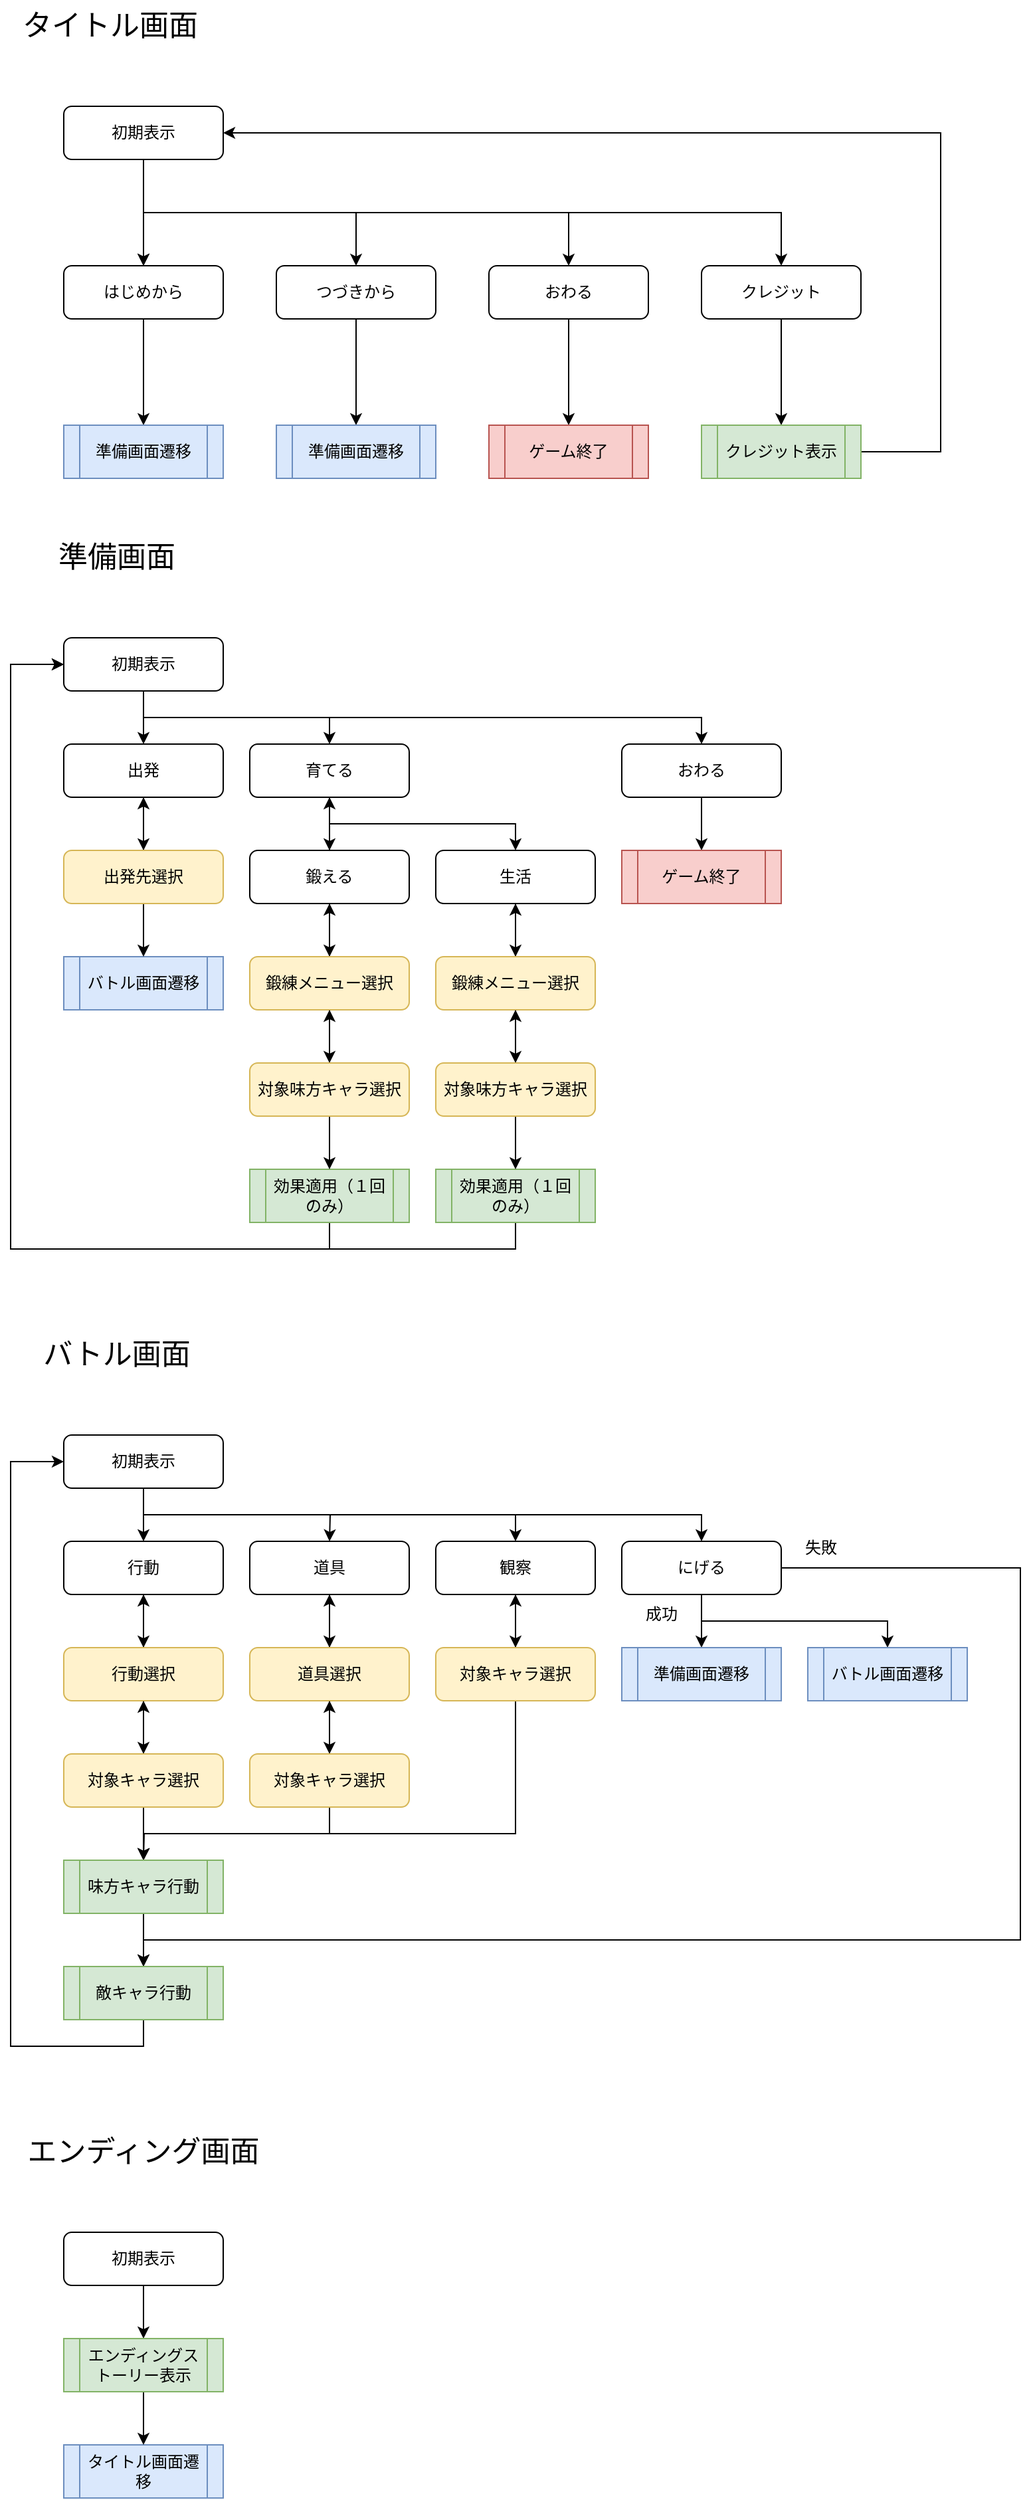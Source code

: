 <mxfile version="24.8.0">
  <diagram id="C5RBs43oDa-KdzZeNtuy" name="Page-1">
    <mxGraphModel dx="1050" dy="522" grid="1" gridSize="10" guides="1" tooltips="1" connect="1" arrows="1" fold="1" page="1" pageScale="1" pageWidth="827" pageHeight="1169" math="0" shadow="0">
      <root>
        <mxCell id="WIyWlLk6GJQsqaUBKTNV-0" />
        <mxCell id="WIyWlLk6GJQsqaUBKTNV-1" parent="WIyWlLk6GJQsqaUBKTNV-0" />
        <mxCell id="ah__51HWeYL9F3NEtW8U-4" value="" style="edgeStyle=orthogonalEdgeStyle;rounded=0;orthogonalLoop=1;jettySize=auto;html=1;" edge="1" parent="WIyWlLk6GJQsqaUBKTNV-1" source="ah__51HWeYL9F3NEtW8U-0" target="ah__51HWeYL9F3NEtW8U-3">
          <mxGeometry relative="1" as="geometry" />
        </mxCell>
        <mxCell id="ah__51HWeYL9F3NEtW8U-7" value="" style="edgeStyle=orthogonalEdgeStyle;rounded=0;orthogonalLoop=1;jettySize=auto;html=1;" edge="1" parent="WIyWlLk6GJQsqaUBKTNV-1" source="ah__51HWeYL9F3NEtW8U-0" target="ah__51HWeYL9F3NEtW8U-3">
          <mxGeometry relative="1" as="geometry" />
        </mxCell>
        <mxCell id="ah__51HWeYL9F3NEtW8U-9" value="" style="edgeStyle=orthogonalEdgeStyle;rounded=0;orthogonalLoop=1;jettySize=auto;html=1;" edge="1" parent="WIyWlLk6GJQsqaUBKTNV-1" source="ah__51HWeYL9F3NEtW8U-0" target="ah__51HWeYL9F3NEtW8U-8">
          <mxGeometry relative="1" as="geometry">
            <Array as="points">
              <mxPoint x="140" y="200" />
              <mxPoint x="300" y="200" />
            </Array>
          </mxGeometry>
        </mxCell>
        <mxCell id="ah__51HWeYL9F3NEtW8U-13" value="" style="edgeStyle=orthogonalEdgeStyle;rounded=0;orthogonalLoop=1;jettySize=auto;html=1;" edge="1" parent="WIyWlLk6GJQsqaUBKTNV-1" source="ah__51HWeYL9F3NEtW8U-0" target="ah__51HWeYL9F3NEtW8U-12">
          <mxGeometry relative="1" as="geometry">
            <Array as="points">
              <mxPoint x="140" y="200" />
              <mxPoint x="460" y="200" />
            </Array>
          </mxGeometry>
        </mxCell>
        <mxCell id="ah__51HWeYL9F3NEtW8U-18" value="" style="edgeStyle=orthogonalEdgeStyle;rounded=0;orthogonalLoop=1;jettySize=auto;html=1;" edge="1" parent="WIyWlLk6GJQsqaUBKTNV-1" source="ah__51HWeYL9F3NEtW8U-0" target="ah__51HWeYL9F3NEtW8U-17">
          <mxGeometry relative="1" as="geometry">
            <Array as="points">
              <mxPoint x="140" y="200" />
              <mxPoint x="620" y="200" />
            </Array>
          </mxGeometry>
        </mxCell>
        <mxCell id="ah__51HWeYL9F3NEtW8U-0" value="初期表示" style="rounded=1;whiteSpace=wrap;html=1;" vertex="1" parent="WIyWlLk6GJQsqaUBKTNV-1">
          <mxGeometry x="80" y="120" width="120" height="40" as="geometry" />
        </mxCell>
        <mxCell id="ah__51HWeYL9F3NEtW8U-2" value="タイトル画面" style="text;html=1;align=center;verticalAlign=middle;whiteSpace=wrap;rounded=0;fontSize=22;" vertex="1" parent="WIyWlLk6GJQsqaUBKTNV-1">
          <mxGeometry x="40" y="40" width="150" height="40" as="geometry" />
        </mxCell>
        <mxCell id="ah__51HWeYL9F3NEtW8U-6" value="" style="edgeStyle=orthogonalEdgeStyle;rounded=0;orthogonalLoop=1;jettySize=auto;html=1;" edge="1" parent="WIyWlLk6GJQsqaUBKTNV-1" source="ah__51HWeYL9F3NEtW8U-3">
          <mxGeometry relative="1" as="geometry">
            <mxPoint x="140" y="360" as="targetPoint" />
          </mxGeometry>
        </mxCell>
        <mxCell id="ah__51HWeYL9F3NEtW8U-3" value="はじめから" style="rounded=1;whiteSpace=wrap;html=1;" vertex="1" parent="WIyWlLk6GJQsqaUBKTNV-1">
          <mxGeometry x="80" y="240" width="120" height="40" as="geometry" />
        </mxCell>
        <mxCell id="ah__51HWeYL9F3NEtW8U-11" value="" style="edgeStyle=orthogonalEdgeStyle;rounded=0;orthogonalLoop=1;jettySize=auto;html=1;" edge="1" parent="WIyWlLk6GJQsqaUBKTNV-1" source="ah__51HWeYL9F3NEtW8U-8">
          <mxGeometry relative="1" as="geometry">
            <mxPoint x="300" y="360" as="targetPoint" />
          </mxGeometry>
        </mxCell>
        <mxCell id="ah__51HWeYL9F3NEtW8U-8" value="つづきから" style="rounded=1;whiteSpace=wrap;html=1;" vertex="1" parent="WIyWlLk6GJQsqaUBKTNV-1">
          <mxGeometry x="240" y="240" width="120" height="40" as="geometry" />
        </mxCell>
        <mxCell id="ah__51HWeYL9F3NEtW8U-15" value="" style="edgeStyle=orthogonalEdgeStyle;rounded=0;orthogonalLoop=1;jettySize=auto;html=1;" edge="1" parent="WIyWlLk6GJQsqaUBKTNV-1" source="ah__51HWeYL9F3NEtW8U-12">
          <mxGeometry relative="1" as="geometry">
            <mxPoint x="460" y="360" as="targetPoint" />
          </mxGeometry>
        </mxCell>
        <mxCell id="ah__51HWeYL9F3NEtW8U-12" value="おわる" style="rounded=1;whiteSpace=wrap;html=1;" vertex="1" parent="WIyWlLk6GJQsqaUBKTNV-1">
          <mxGeometry x="400" y="240" width="120" height="40" as="geometry" />
        </mxCell>
        <mxCell id="ah__51HWeYL9F3NEtW8U-16" value="ゲーム終了" style="shape=process;whiteSpace=wrap;html=1;backgroundOutline=1;fillColor=#f8cecc;strokeColor=#b85450;" vertex="1" parent="WIyWlLk6GJQsqaUBKTNV-1">
          <mxGeometry x="400" y="360" width="120" height="40" as="geometry" />
        </mxCell>
        <mxCell id="ah__51HWeYL9F3NEtW8U-20" value="" style="edgeStyle=orthogonalEdgeStyle;rounded=0;orthogonalLoop=1;jettySize=auto;html=1;" edge="1" parent="WIyWlLk6GJQsqaUBKTNV-1" source="ah__51HWeYL9F3NEtW8U-17">
          <mxGeometry relative="1" as="geometry">
            <mxPoint x="620" y="360" as="targetPoint" />
          </mxGeometry>
        </mxCell>
        <mxCell id="ah__51HWeYL9F3NEtW8U-17" value="クレジット" style="rounded=1;whiteSpace=wrap;html=1;" vertex="1" parent="WIyWlLk6GJQsqaUBKTNV-1">
          <mxGeometry x="560" y="240" width="120" height="40" as="geometry" />
        </mxCell>
        <mxCell id="ah__51HWeYL9F3NEtW8U-22" value="" style="edgeStyle=orthogonalEdgeStyle;rounded=0;orthogonalLoop=1;jettySize=auto;html=1;entryX=1;entryY=0.5;entryDx=0;entryDy=0;" edge="1" parent="WIyWlLk6GJQsqaUBKTNV-1" target="ah__51HWeYL9F3NEtW8U-0">
          <mxGeometry relative="1" as="geometry">
            <mxPoint x="680" y="380" as="sourcePoint" />
            <mxPoint x="760" y="140" as="targetPoint" />
            <Array as="points">
              <mxPoint x="740" y="380" />
              <mxPoint x="740" y="140" />
            </Array>
          </mxGeometry>
        </mxCell>
        <mxCell id="ah__51HWeYL9F3NEtW8U-23" value="準備画面遷移" style="shape=process;whiteSpace=wrap;html=1;backgroundOutline=1;fillColor=#dae8fc;strokeColor=#6c8ebf;" vertex="1" parent="WIyWlLk6GJQsqaUBKTNV-1">
          <mxGeometry x="240" y="360" width="120" height="40" as="geometry" />
        </mxCell>
        <mxCell id="ah__51HWeYL9F3NEtW8U-24" value="準備画面遷移" style="shape=process;whiteSpace=wrap;html=1;backgroundOutline=1;fillColor=#dae8fc;strokeColor=#6c8ebf;" vertex="1" parent="WIyWlLk6GJQsqaUBKTNV-1">
          <mxGeometry x="80" y="360" width="120" height="40" as="geometry" />
        </mxCell>
        <mxCell id="ah__51HWeYL9F3NEtW8U-25" value="クレジット表示" style="shape=process;whiteSpace=wrap;html=1;backgroundOutline=1;fillColor=#d5e8d4;strokeColor=#82b366;" vertex="1" parent="WIyWlLk6GJQsqaUBKTNV-1">
          <mxGeometry x="560" y="360" width="120" height="40" as="geometry" />
        </mxCell>
        <mxCell id="ah__51HWeYL9F3NEtW8U-27" value="準備画面" style="text;html=1;align=center;verticalAlign=middle;whiteSpace=wrap;rounded=0;fontSize=22;" vertex="1" parent="WIyWlLk6GJQsqaUBKTNV-1">
          <mxGeometry x="40" y="440" width="160" height="40" as="geometry" />
        </mxCell>
        <mxCell id="ah__51HWeYL9F3NEtW8U-30" value="" style="edgeStyle=orthogonalEdgeStyle;rounded=0;orthogonalLoop=1;jettySize=auto;html=1;" edge="1" parent="WIyWlLk6GJQsqaUBKTNV-1" source="ah__51HWeYL9F3NEtW8U-28" target="ah__51HWeYL9F3NEtW8U-29">
          <mxGeometry relative="1" as="geometry" />
        </mxCell>
        <mxCell id="ah__51HWeYL9F3NEtW8U-37" value="" style="edgeStyle=orthogonalEdgeStyle;rounded=0;orthogonalLoop=1;jettySize=auto;html=1;" edge="1" parent="WIyWlLk6GJQsqaUBKTNV-1" source="ah__51HWeYL9F3NEtW8U-28" target="ah__51HWeYL9F3NEtW8U-36">
          <mxGeometry relative="1" as="geometry">
            <Array as="points">
              <mxPoint x="140" y="580" />
              <mxPoint x="280" y="580" />
            </Array>
          </mxGeometry>
        </mxCell>
        <mxCell id="ah__51HWeYL9F3NEtW8U-75" style="edgeStyle=orthogonalEdgeStyle;rounded=0;orthogonalLoop=1;jettySize=auto;html=1;exitX=0.5;exitY=1;exitDx=0;exitDy=0;entryX=0.5;entryY=0;entryDx=0;entryDy=0;" edge="1" parent="WIyWlLk6GJQsqaUBKTNV-1" source="ah__51HWeYL9F3NEtW8U-28" target="ah__51HWeYL9F3NEtW8U-73">
          <mxGeometry relative="1" as="geometry" />
        </mxCell>
        <mxCell id="ah__51HWeYL9F3NEtW8U-28" value="初期表示" style="rounded=1;whiteSpace=wrap;html=1;" vertex="1" parent="WIyWlLk6GJQsqaUBKTNV-1">
          <mxGeometry x="80" y="520" width="120" height="40" as="geometry" />
        </mxCell>
        <mxCell id="ah__51HWeYL9F3NEtW8U-32" value="" style="edgeStyle=orthogonalEdgeStyle;rounded=0;orthogonalLoop=1;jettySize=auto;html=1;" edge="1" parent="WIyWlLk6GJQsqaUBKTNV-1" source="ah__51HWeYL9F3NEtW8U-29" target="ah__51HWeYL9F3NEtW8U-53">
          <mxGeometry relative="1" as="geometry">
            <mxPoint x="140" y="680" as="targetPoint" />
          </mxGeometry>
        </mxCell>
        <mxCell id="ah__51HWeYL9F3NEtW8U-29" value="出発" style="rounded=1;whiteSpace=wrap;html=1;" vertex="1" parent="WIyWlLk6GJQsqaUBKTNV-1">
          <mxGeometry x="80" y="600" width="120" height="40" as="geometry" />
        </mxCell>
        <mxCell id="ah__51HWeYL9F3NEtW8U-34" value="バトル画面遷移" style="shape=process;whiteSpace=wrap;html=1;backgroundOutline=1;fillColor=#dae8fc;strokeColor=#6c8ebf;" vertex="1" parent="WIyWlLk6GJQsqaUBKTNV-1">
          <mxGeometry x="80" y="760" width="120" height="40" as="geometry" />
        </mxCell>
        <mxCell id="ah__51HWeYL9F3NEtW8U-39" value="" style="edgeStyle=orthogonalEdgeStyle;rounded=0;orthogonalLoop=1;jettySize=auto;html=1;" edge="1" parent="WIyWlLk6GJQsqaUBKTNV-1" source="ah__51HWeYL9F3NEtW8U-36" target="ah__51HWeYL9F3NEtW8U-38">
          <mxGeometry relative="1" as="geometry" />
        </mxCell>
        <mxCell id="ah__51HWeYL9F3NEtW8U-41" value="" style="edgeStyle=orthogonalEdgeStyle;rounded=0;orthogonalLoop=1;jettySize=auto;html=1;entryX=0.5;entryY=0;entryDx=0;entryDy=0;" edge="1" parent="WIyWlLk6GJQsqaUBKTNV-1" source="ah__51HWeYL9F3NEtW8U-36" target="ah__51HWeYL9F3NEtW8U-40">
          <mxGeometry relative="1" as="geometry">
            <Array as="points">
              <mxPoint x="280" y="660" />
              <mxPoint x="420" y="660" />
            </Array>
          </mxGeometry>
        </mxCell>
        <mxCell id="ah__51HWeYL9F3NEtW8U-36" value="育てる" style="rounded=1;whiteSpace=wrap;html=1;" vertex="1" parent="WIyWlLk6GJQsqaUBKTNV-1">
          <mxGeometry x="220" y="600" width="120" height="40" as="geometry" />
        </mxCell>
        <mxCell id="ah__51HWeYL9F3NEtW8U-43" value="" style="edgeStyle=orthogonalEdgeStyle;rounded=0;orthogonalLoop=1;jettySize=auto;html=1;" edge="1" parent="WIyWlLk6GJQsqaUBKTNV-1" source="ah__51HWeYL9F3NEtW8U-38" target="ah__51HWeYL9F3NEtW8U-42">
          <mxGeometry relative="1" as="geometry" />
        </mxCell>
        <mxCell id="ah__51HWeYL9F3NEtW8U-63" style="edgeStyle=orthogonalEdgeStyle;rounded=0;orthogonalLoop=1;jettySize=auto;html=1;entryX=0.5;entryY=1;entryDx=0;entryDy=0;" edge="1" parent="WIyWlLk6GJQsqaUBKTNV-1" source="ah__51HWeYL9F3NEtW8U-38" target="ah__51HWeYL9F3NEtW8U-36">
          <mxGeometry relative="1" as="geometry" />
        </mxCell>
        <mxCell id="ah__51HWeYL9F3NEtW8U-38" value="鍛える" style="rounded=1;whiteSpace=wrap;html=1;" vertex="1" parent="WIyWlLk6GJQsqaUBKTNV-1">
          <mxGeometry x="220" y="680" width="120" height="40" as="geometry" />
        </mxCell>
        <mxCell id="ah__51HWeYL9F3NEtW8U-67" value="" style="edgeStyle=orthogonalEdgeStyle;rounded=0;orthogonalLoop=1;jettySize=auto;html=1;" edge="1" parent="WIyWlLk6GJQsqaUBKTNV-1" source="ah__51HWeYL9F3NEtW8U-40" target="ah__51HWeYL9F3NEtW8U-64">
          <mxGeometry relative="1" as="geometry" />
        </mxCell>
        <mxCell id="ah__51HWeYL9F3NEtW8U-40" value="生活" style="rounded=1;whiteSpace=wrap;html=1;" vertex="1" parent="WIyWlLk6GJQsqaUBKTNV-1">
          <mxGeometry x="360" y="680" width="120" height="40" as="geometry" />
        </mxCell>
        <mxCell id="ah__51HWeYL9F3NEtW8U-45" value="" style="edgeStyle=orthogonalEdgeStyle;rounded=0;orthogonalLoop=1;jettySize=auto;html=1;" edge="1" parent="WIyWlLk6GJQsqaUBKTNV-1" source="ah__51HWeYL9F3NEtW8U-42">
          <mxGeometry relative="1" as="geometry">
            <mxPoint x="280" y="840" as="targetPoint" />
          </mxGeometry>
        </mxCell>
        <mxCell id="ah__51HWeYL9F3NEtW8U-61" style="edgeStyle=orthogonalEdgeStyle;rounded=0;orthogonalLoop=1;jettySize=auto;html=1;" edge="1" parent="WIyWlLk6GJQsqaUBKTNV-1" source="ah__51HWeYL9F3NEtW8U-42" target="ah__51HWeYL9F3NEtW8U-38">
          <mxGeometry relative="1" as="geometry" />
        </mxCell>
        <mxCell id="ah__51HWeYL9F3NEtW8U-42" value="鍛練メニュー選択" style="rounded=1;whiteSpace=wrap;html=1;fillColor=#fff2cc;strokeColor=#d6b656;" vertex="1" parent="WIyWlLk6GJQsqaUBKTNV-1">
          <mxGeometry x="220" y="760" width="120" height="40" as="geometry" />
        </mxCell>
        <mxCell id="ah__51HWeYL9F3NEtW8U-52" style="edgeStyle=orthogonalEdgeStyle;rounded=0;orthogonalLoop=1;jettySize=auto;html=1;exitX=0.5;exitY=1;exitDx=0;exitDy=0;entryX=0;entryY=0.5;entryDx=0;entryDy=0;" edge="1" parent="WIyWlLk6GJQsqaUBKTNV-1" source="ah__51HWeYL9F3NEtW8U-46" target="ah__51HWeYL9F3NEtW8U-28">
          <mxGeometry relative="1" as="geometry">
            <mxPoint x="60" y="580" as="targetPoint" />
            <Array as="points">
              <mxPoint x="280" y="980" />
              <mxPoint x="40" y="980" />
              <mxPoint x="40" y="540" />
            </Array>
          </mxGeometry>
        </mxCell>
        <mxCell id="ah__51HWeYL9F3NEtW8U-46" value="効果適用（１回のみ）" style="shape=process;whiteSpace=wrap;html=1;backgroundOutline=1;fillColor=#d5e8d4;strokeColor=#82b366;" vertex="1" parent="WIyWlLk6GJQsqaUBKTNV-1">
          <mxGeometry x="220" y="920" width="120" height="40" as="geometry" />
        </mxCell>
        <mxCell id="ah__51HWeYL9F3NEtW8U-51" style="edgeStyle=orthogonalEdgeStyle;rounded=0;orthogonalLoop=1;jettySize=auto;html=1;exitX=0.5;exitY=1;exitDx=0;exitDy=0;entryX=0.5;entryY=0;entryDx=0;entryDy=0;" edge="1" parent="WIyWlLk6GJQsqaUBKTNV-1" source="ah__51HWeYL9F3NEtW8U-49" target="ah__51HWeYL9F3NEtW8U-46">
          <mxGeometry relative="1" as="geometry" />
        </mxCell>
        <mxCell id="ah__51HWeYL9F3NEtW8U-60" value="" style="edgeStyle=orthogonalEdgeStyle;rounded=0;orthogonalLoop=1;jettySize=auto;html=1;" edge="1" parent="WIyWlLk6GJQsqaUBKTNV-1" source="ah__51HWeYL9F3NEtW8U-49" target="ah__51HWeYL9F3NEtW8U-42">
          <mxGeometry relative="1" as="geometry" />
        </mxCell>
        <mxCell id="ah__51HWeYL9F3NEtW8U-49" value="対象味方キャラ選択" style="rounded=1;whiteSpace=wrap;html=1;fillColor=#fff2cc;strokeColor=#d6b656;" vertex="1" parent="WIyWlLk6GJQsqaUBKTNV-1">
          <mxGeometry x="220" y="840" width="120" height="40" as="geometry" />
        </mxCell>
        <mxCell id="ah__51HWeYL9F3NEtW8U-55" value="" style="edgeStyle=orthogonalEdgeStyle;rounded=0;orthogonalLoop=1;jettySize=auto;html=1;" edge="1" parent="WIyWlLk6GJQsqaUBKTNV-1" source="ah__51HWeYL9F3NEtW8U-53" target="ah__51HWeYL9F3NEtW8U-34">
          <mxGeometry relative="1" as="geometry" />
        </mxCell>
        <mxCell id="ah__51HWeYL9F3NEtW8U-62" style="edgeStyle=orthogonalEdgeStyle;rounded=0;orthogonalLoop=1;jettySize=auto;html=1;" edge="1" parent="WIyWlLk6GJQsqaUBKTNV-1" source="ah__51HWeYL9F3NEtW8U-53" target="ah__51HWeYL9F3NEtW8U-29">
          <mxGeometry relative="1" as="geometry" />
        </mxCell>
        <mxCell id="ah__51HWeYL9F3NEtW8U-53" value="出発先選択" style="rounded=1;whiteSpace=wrap;html=1;fillColor=#fff2cc;strokeColor=#d6b656;" vertex="1" parent="WIyWlLk6GJQsqaUBKTNV-1">
          <mxGeometry x="80" y="680" width="120" height="40" as="geometry" />
        </mxCell>
        <mxCell id="ah__51HWeYL9F3NEtW8U-68" style="edgeStyle=orthogonalEdgeStyle;rounded=0;orthogonalLoop=1;jettySize=auto;html=1;" edge="1" parent="WIyWlLk6GJQsqaUBKTNV-1" source="ah__51HWeYL9F3NEtW8U-64" target="ah__51HWeYL9F3NEtW8U-40">
          <mxGeometry relative="1" as="geometry" />
        </mxCell>
        <mxCell id="ah__51HWeYL9F3NEtW8U-69" value="" style="edgeStyle=orthogonalEdgeStyle;rounded=0;orthogonalLoop=1;jettySize=auto;html=1;" edge="1" parent="WIyWlLk6GJQsqaUBKTNV-1" source="ah__51HWeYL9F3NEtW8U-64" target="ah__51HWeYL9F3NEtW8U-66">
          <mxGeometry relative="1" as="geometry" />
        </mxCell>
        <mxCell id="ah__51HWeYL9F3NEtW8U-64" value="鍛練メニュー選択" style="rounded=1;whiteSpace=wrap;html=1;fillColor=#fff2cc;strokeColor=#d6b656;" vertex="1" parent="WIyWlLk6GJQsqaUBKTNV-1">
          <mxGeometry x="360" y="760" width="120" height="40" as="geometry" />
        </mxCell>
        <mxCell id="ah__51HWeYL9F3NEtW8U-72" style="edgeStyle=orthogonalEdgeStyle;rounded=0;orthogonalLoop=1;jettySize=auto;html=1;exitX=0.5;exitY=1;exitDx=0;exitDy=0;entryX=0;entryY=0.5;entryDx=0;entryDy=0;" edge="1" parent="WIyWlLk6GJQsqaUBKTNV-1" source="ah__51HWeYL9F3NEtW8U-65" target="ah__51HWeYL9F3NEtW8U-28">
          <mxGeometry relative="1" as="geometry">
            <Array as="points">
              <mxPoint x="420" y="980" />
              <mxPoint x="40" y="980" />
              <mxPoint x="40" y="540" />
            </Array>
          </mxGeometry>
        </mxCell>
        <mxCell id="ah__51HWeYL9F3NEtW8U-65" value="効果適用（１回のみ）" style="shape=process;whiteSpace=wrap;html=1;backgroundOutline=1;fillColor=#d5e8d4;strokeColor=#82b366;" vertex="1" parent="WIyWlLk6GJQsqaUBKTNV-1">
          <mxGeometry x="360" y="920" width="120" height="40" as="geometry" />
        </mxCell>
        <mxCell id="ah__51HWeYL9F3NEtW8U-70" style="edgeStyle=orthogonalEdgeStyle;rounded=0;orthogonalLoop=1;jettySize=auto;html=1;" edge="1" parent="WIyWlLk6GJQsqaUBKTNV-1" source="ah__51HWeYL9F3NEtW8U-66" target="ah__51HWeYL9F3NEtW8U-64">
          <mxGeometry relative="1" as="geometry" />
        </mxCell>
        <mxCell id="ah__51HWeYL9F3NEtW8U-71" value="" style="edgeStyle=orthogonalEdgeStyle;rounded=0;orthogonalLoop=1;jettySize=auto;html=1;" edge="1" parent="WIyWlLk6GJQsqaUBKTNV-1" source="ah__51HWeYL9F3NEtW8U-66" target="ah__51HWeYL9F3NEtW8U-65">
          <mxGeometry relative="1" as="geometry" />
        </mxCell>
        <mxCell id="ah__51HWeYL9F3NEtW8U-66" value="対象味方キャラ選択" style="rounded=1;whiteSpace=wrap;html=1;fillColor=#fff2cc;strokeColor=#d6b656;" vertex="1" parent="WIyWlLk6GJQsqaUBKTNV-1">
          <mxGeometry x="360" y="840" width="120" height="40" as="geometry" />
        </mxCell>
        <mxCell id="ah__51HWeYL9F3NEtW8U-77" value="" style="edgeStyle=orthogonalEdgeStyle;rounded=0;orthogonalLoop=1;jettySize=auto;html=1;" edge="1" parent="WIyWlLk6GJQsqaUBKTNV-1" source="ah__51HWeYL9F3NEtW8U-73" target="ah__51HWeYL9F3NEtW8U-76">
          <mxGeometry relative="1" as="geometry" />
        </mxCell>
        <mxCell id="ah__51HWeYL9F3NEtW8U-73" value="おわる" style="rounded=1;whiteSpace=wrap;html=1;" vertex="1" parent="WIyWlLk6GJQsqaUBKTNV-1">
          <mxGeometry x="500" y="600" width="120" height="40" as="geometry" />
        </mxCell>
        <mxCell id="ah__51HWeYL9F3NEtW8U-76" value="ゲーム終了" style="shape=process;whiteSpace=wrap;html=1;backgroundOutline=1;fillColor=#f8cecc;strokeColor=#b85450;" vertex="1" parent="WIyWlLk6GJQsqaUBKTNV-1">
          <mxGeometry x="500" y="680" width="120" height="40" as="geometry" />
        </mxCell>
        <mxCell id="ah__51HWeYL9F3NEtW8U-80" value="バトル画面" style="text;html=1;align=center;verticalAlign=middle;whiteSpace=wrap;rounded=0;fontSize=22;" vertex="1" parent="WIyWlLk6GJQsqaUBKTNV-1">
          <mxGeometry x="40" y="1040" width="160" height="40" as="geometry" />
        </mxCell>
        <mxCell id="ah__51HWeYL9F3NEtW8U-83" value="" style="edgeStyle=orthogonalEdgeStyle;rounded=0;orthogonalLoop=1;jettySize=auto;html=1;" edge="1" parent="WIyWlLk6GJQsqaUBKTNV-1" source="ah__51HWeYL9F3NEtW8U-81" target="ah__51HWeYL9F3NEtW8U-82">
          <mxGeometry relative="1" as="geometry" />
        </mxCell>
        <mxCell id="ah__51HWeYL9F3NEtW8U-87" style="edgeStyle=orthogonalEdgeStyle;rounded=0;orthogonalLoop=1;jettySize=auto;html=1;exitX=0.5;exitY=1;exitDx=0;exitDy=0;" edge="1" parent="WIyWlLk6GJQsqaUBKTNV-1" source="ah__51HWeYL9F3NEtW8U-81">
          <mxGeometry relative="1" as="geometry">
            <mxPoint x="280" y="1200" as="targetPoint" />
          </mxGeometry>
        </mxCell>
        <mxCell id="ah__51HWeYL9F3NEtW8U-98" style="edgeStyle=orthogonalEdgeStyle;rounded=0;orthogonalLoop=1;jettySize=auto;html=1;exitX=0.5;exitY=1;exitDx=0;exitDy=0;entryX=0.5;entryY=0;entryDx=0;entryDy=0;" edge="1" parent="WIyWlLk6GJQsqaUBKTNV-1" source="ah__51HWeYL9F3NEtW8U-81" target="ah__51HWeYL9F3NEtW8U-99">
          <mxGeometry relative="1" as="geometry">
            <mxPoint x="420" y="1210" as="targetPoint" />
          </mxGeometry>
        </mxCell>
        <mxCell id="ah__51HWeYL9F3NEtW8U-103" style="edgeStyle=orthogonalEdgeStyle;rounded=0;orthogonalLoop=1;jettySize=auto;html=1;exitX=0.5;exitY=1;exitDx=0;exitDy=0;entryX=0.5;entryY=0;entryDx=0;entryDy=0;" edge="1" parent="WIyWlLk6GJQsqaUBKTNV-1" source="ah__51HWeYL9F3NEtW8U-81" target="ah__51HWeYL9F3NEtW8U-104">
          <mxGeometry relative="1" as="geometry">
            <mxPoint x="560" y="1200" as="targetPoint" />
          </mxGeometry>
        </mxCell>
        <mxCell id="ah__51HWeYL9F3NEtW8U-81" value="初期表示" style="rounded=1;whiteSpace=wrap;html=1;" vertex="1" parent="WIyWlLk6GJQsqaUBKTNV-1">
          <mxGeometry x="80" y="1120" width="120" height="40" as="geometry" />
        </mxCell>
        <mxCell id="ah__51HWeYL9F3NEtW8U-85" value="" style="edgeStyle=orthogonalEdgeStyle;rounded=0;orthogonalLoop=1;jettySize=auto;html=1;" edge="1" parent="WIyWlLk6GJQsqaUBKTNV-1" source="ah__51HWeYL9F3NEtW8U-82" target="ah__51HWeYL9F3NEtW8U-84">
          <mxGeometry relative="1" as="geometry" />
        </mxCell>
        <mxCell id="ah__51HWeYL9F3NEtW8U-82" value="行動" style="rounded=1;whiteSpace=wrap;html=1;" vertex="1" parent="WIyWlLk6GJQsqaUBKTNV-1">
          <mxGeometry x="80" y="1200" width="120" height="40" as="geometry" />
        </mxCell>
        <mxCell id="ah__51HWeYL9F3NEtW8U-86" value="" style="edgeStyle=orthogonalEdgeStyle;rounded=0;orthogonalLoop=1;jettySize=auto;html=1;" edge="1" parent="WIyWlLk6GJQsqaUBKTNV-1" source="ah__51HWeYL9F3NEtW8U-84" target="ah__51HWeYL9F3NEtW8U-82">
          <mxGeometry relative="1" as="geometry" />
        </mxCell>
        <mxCell id="ah__51HWeYL9F3NEtW8U-93" value="" style="edgeStyle=orthogonalEdgeStyle;rounded=0;orthogonalLoop=1;jettySize=auto;html=1;" edge="1" parent="WIyWlLk6GJQsqaUBKTNV-1" source="ah__51HWeYL9F3NEtW8U-84" target="ah__51HWeYL9F3NEtW8U-92">
          <mxGeometry relative="1" as="geometry" />
        </mxCell>
        <mxCell id="ah__51HWeYL9F3NEtW8U-84" value="行動選択" style="rounded=1;whiteSpace=wrap;html=1;fillColor=#fff2cc;strokeColor=#d6b656;" vertex="1" parent="WIyWlLk6GJQsqaUBKTNV-1">
          <mxGeometry x="80" y="1280" width="120" height="40" as="geometry" />
        </mxCell>
        <mxCell id="ah__51HWeYL9F3NEtW8U-90" value="" style="edgeStyle=orthogonalEdgeStyle;rounded=0;orthogonalLoop=1;jettySize=auto;html=1;" edge="1" parent="WIyWlLk6GJQsqaUBKTNV-1" source="ah__51HWeYL9F3NEtW8U-88" target="ah__51HWeYL9F3NEtW8U-89">
          <mxGeometry relative="1" as="geometry" />
        </mxCell>
        <mxCell id="ah__51HWeYL9F3NEtW8U-88" value="道具" style="rounded=1;whiteSpace=wrap;html=1;" vertex="1" parent="WIyWlLk6GJQsqaUBKTNV-1">
          <mxGeometry x="220" y="1200" width="120" height="40" as="geometry" />
        </mxCell>
        <mxCell id="ah__51HWeYL9F3NEtW8U-91" style="edgeStyle=orthogonalEdgeStyle;rounded=0;orthogonalLoop=1;jettySize=auto;html=1;" edge="1" parent="WIyWlLk6GJQsqaUBKTNV-1" source="ah__51HWeYL9F3NEtW8U-89" target="ah__51HWeYL9F3NEtW8U-88">
          <mxGeometry relative="1" as="geometry" />
        </mxCell>
        <mxCell id="ah__51HWeYL9F3NEtW8U-96" value="" style="edgeStyle=orthogonalEdgeStyle;rounded=0;orthogonalLoop=1;jettySize=auto;html=1;" edge="1" parent="WIyWlLk6GJQsqaUBKTNV-1" source="ah__51HWeYL9F3NEtW8U-89" target="ah__51HWeYL9F3NEtW8U-95">
          <mxGeometry relative="1" as="geometry" />
        </mxCell>
        <mxCell id="ah__51HWeYL9F3NEtW8U-89" value="道具選択" style="rounded=1;whiteSpace=wrap;html=1;fillColor=#fff2cc;strokeColor=#d6b656;" vertex="1" parent="WIyWlLk6GJQsqaUBKTNV-1">
          <mxGeometry x="220" y="1280" width="120" height="40" as="geometry" />
        </mxCell>
        <mxCell id="ah__51HWeYL9F3NEtW8U-94" style="edgeStyle=orthogonalEdgeStyle;rounded=0;orthogonalLoop=1;jettySize=auto;html=1;" edge="1" parent="WIyWlLk6GJQsqaUBKTNV-1" source="ah__51HWeYL9F3NEtW8U-92" target="ah__51HWeYL9F3NEtW8U-84">
          <mxGeometry relative="1" as="geometry" />
        </mxCell>
        <mxCell id="ah__51HWeYL9F3NEtW8U-107" style="edgeStyle=orthogonalEdgeStyle;rounded=0;orthogonalLoop=1;jettySize=auto;html=1;exitX=0.5;exitY=1;exitDx=0;exitDy=0;entryX=0.5;entryY=0;entryDx=0;entryDy=0;" edge="1" parent="WIyWlLk6GJQsqaUBKTNV-1" source="ah__51HWeYL9F3NEtW8U-92" target="ah__51HWeYL9F3NEtW8U-106">
          <mxGeometry relative="1" as="geometry" />
        </mxCell>
        <mxCell id="ah__51HWeYL9F3NEtW8U-92" value="対象キャラ選択" style="rounded=1;whiteSpace=wrap;html=1;fillColor=#fff2cc;strokeColor=#d6b656;" vertex="1" parent="WIyWlLk6GJQsqaUBKTNV-1">
          <mxGeometry x="80" y="1360" width="120" height="40" as="geometry" />
        </mxCell>
        <mxCell id="ah__51HWeYL9F3NEtW8U-97" style="edgeStyle=orthogonalEdgeStyle;rounded=0;orthogonalLoop=1;jettySize=auto;html=1;" edge="1" parent="WIyWlLk6GJQsqaUBKTNV-1" source="ah__51HWeYL9F3NEtW8U-95" target="ah__51HWeYL9F3NEtW8U-89">
          <mxGeometry relative="1" as="geometry" />
        </mxCell>
        <mxCell id="ah__51HWeYL9F3NEtW8U-108" style="edgeStyle=orthogonalEdgeStyle;rounded=0;orthogonalLoop=1;jettySize=auto;html=1;exitX=0.5;exitY=1;exitDx=0;exitDy=0;" edge="1" parent="WIyWlLk6GJQsqaUBKTNV-1" source="ah__51HWeYL9F3NEtW8U-95">
          <mxGeometry relative="1" as="geometry">
            <mxPoint x="140" y="1440" as="targetPoint" />
          </mxGeometry>
        </mxCell>
        <mxCell id="ah__51HWeYL9F3NEtW8U-95" value="対象キャラ選択" style="rounded=1;whiteSpace=wrap;html=1;fillColor=#fff2cc;strokeColor=#d6b656;" vertex="1" parent="WIyWlLk6GJQsqaUBKTNV-1">
          <mxGeometry x="220" y="1360" width="120" height="40" as="geometry" />
        </mxCell>
        <mxCell id="ah__51HWeYL9F3NEtW8U-101" value="" style="edgeStyle=orthogonalEdgeStyle;rounded=0;orthogonalLoop=1;jettySize=auto;html=1;" edge="1" parent="WIyWlLk6GJQsqaUBKTNV-1" source="ah__51HWeYL9F3NEtW8U-99" target="ah__51HWeYL9F3NEtW8U-100">
          <mxGeometry relative="1" as="geometry" />
        </mxCell>
        <mxCell id="ah__51HWeYL9F3NEtW8U-99" value="観察" style="rounded=1;whiteSpace=wrap;html=1;" vertex="1" parent="WIyWlLk6GJQsqaUBKTNV-1">
          <mxGeometry x="360" y="1200" width="120" height="40" as="geometry" />
        </mxCell>
        <mxCell id="ah__51HWeYL9F3NEtW8U-102" style="edgeStyle=orthogonalEdgeStyle;rounded=0;orthogonalLoop=1;jettySize=auto;html=1;" edge="1" parent="WIyWlLk6GJQsqaUBKTNV-1" source="ah__51HWeYL9F3NEtW8U-100" target="ah__51HWeYL9F3NEtW8U-99">
          <mxGeometry relative="1" as="geometry" />
        </mxCell>
        <mxCell id="ah__51HWeYL9F3NEtW8U-109" style="edgeStyle=orthogonalEdgeStyle;rounded=0;orthogonalLoop=1;jettySize=auto;html=1;exitX=0.5;exitY=1;exitDx=0;exitDy=0;entryX=0.5;entryY=0;entryDx=0;entryDy=0;" edge="1" parent="WIyWlLk6GJQsqaUBKTNV-1" source="ah__51HWeYL9F3NEtW8U-100" target="ah__51HWeYL9F3NEtW8U-106">
          <mxGeometry relative="1" as="geometry">
            <Array as="points">
              <mxPoint x="420" y="1420" />
              <mxPoint x="140" y="1420" />
            </Array>
          </mxGeometry>
        </mxCell>
        <mxCell id="ah__51HWeYL9F3NEtW8U-100" value="対象キャラ選択" style="rounded=1;whiteSpace=wrap;html=1;fillColor=#fff2cc;strokeColor=#d6b656;" vertex="1" parent="WIyWlLk6GJQsqaUBKTNV-1">
          <mxGeometry x="360" y="1280" width="120" height="40" as="geometry" />
        </mxCell>
        <mxCell id="ah__51HWeYL9F3NEtW8U-114" style="edgeStyle=orthogonalEdgeStyle;rounded=0;orthogonalLoop=1;jettySize=auto;html=1;exitX=1;exitY=0.5;exitDx=0;exitDy=0;entryX=0.5;entryY=0;entryDx=0;entryDy=0;" edge="1" parent="WIyWlLk6GJQsqaUBKTNV-1" source="ah__51HWeYL9F3NEtW8U-104" target="ah__51HWeYL9F3NEtW8U-110">
          <mxGeometry relative="1" as="geometry">
            <Array as="points">
              <mxPoint x="800" y="1220" />
              <mxPoint x="800" y="1500" />
              <mxPoint x="140" y="1500" />
            </Array>
          </mxGeometry>
        </mxCell>
        <mxCell id="ah__51HWeYL9F3NEtW8U-120" value="" style="edgeStyle=orthogonalEdgeStyle;rounded=0;orthogonalLoop=1;jettySize=auto;html=1;" edge="1" parent="WIyWlLk6GJQsqaUBKTNV-1" source="ah__51HWeYL9F3NEtW8U-104">
          <mxGeometry relative="1" as="geometry">
            <mxPoint x="560" y="1280" as="targetPoint" />
          </mxGeometry>
        </mxCell>
        <mxCell id="ah__51HWeYL9F3NEtW8U-126" style="edgeStyle=orthogonalEdgeStyle;rounded=0;orthogonalLoop=1;jettySize=auto;html=1;exitX=0.5;exitY=1;exitDx=0;exitDy=0;entryX=0.5;entryY=0;entryDx=0;entryDy=0;" edge="1" parent="WIyWlLk6GJQsqaUBKTNV-1" source="ah__51HWeYL9F3NEtW8U-104" target="ah__51HWeYL9F3NEtW8U-125">
          <mxGeometry relative="1" as="geometry" />
        </mxCell>
        <mxCell id="ah__51HWeYL9F3NEtW8U-104" value="にげる" style="rounded=1;whiteSpace=wrap;html=1;" vertex="1" parent="WIyWlLk6GJQsqaUBKTNV-1">
          <mxGeometry x="500" y="1200" width="120" height="40" as="geometry" />
        </mxCell>
        <mxCell id="ah__51HWeYL9F3NEtW8U-111" value="" style="edgeStyle=orthogonalEdgeStyle;rounded=0;orthogonalLoop=1;jettySize=auto;html=1;" edge="1" parent="WIyWlLk6GJQsqaUBKTNV-1" source="ah__51HWeYL9F3NEtW8U-106" target="ah__51HWeYL9F3NEtW8U-110">
          <mxGeometry relative="1" as="geometry" />
        </mxCell>
        <mxCell id="ah__51HWeYL9F3NEtW8U-106" value="味方キャラ行動" style="shape=process;whiteSpace=wrap;html=1;backgroundOutline=1;fillColor=#d5e8d4;strokeColor=#82b366;" vertex="1" parent="WIyWlLk6GJQsqaUBKTNV-1">
          <mxGeometry x="80" y="1440" width="120" height="40" as="geometry" />
        </mxCell>
        <mxCell id="ah__51HWeYL9F3NEtW8U-112" style="edgeStyle=orthogonalEdgeStyle;rounded=0;orthogonalLoop=1;jettySize=auto;html=1;exitX=0.5;exitY=1;exitDx=0;exitDy=0;entryX=0;entryY=0.5;entryDx=0;entryDy=0;" edge="1" parent="WIyWlLk6GJQsqaUBKTNV-1" source="ah__51HWeYL9F3NEtW8U-110" target="ah__51HWeYL9F3NEtW8U-81">
          <mxGeometry relative="1" as="geometry">
            <Array as="points">
              <mxPoint x="140" y="1580" />
              <mxPoint x="40" y="1580" />
              <mxPoint x="40" y="1140" />
            </Array>
          </mxGeometry>
        </mxCell>
        <mxCell id="ah__51HWeYL9F3NEtW8U-110" value="敵キャラ行動" style="shape=process;whiteSpace=wrap;html=1;backgroundOutline=1;fillColor=#d5e8d4;strokeColor=#82b366;" vertex="1" parent="WIyWlLk6GJQsqaUBKTNV-1">
          <mxGeometry x="80" y="1520" width="120" height="40" as="geometry" />
        </mxCell>
        <mxCell id="ah__51HWeYL9F3NEtW8U-115" value="失敗" style="text;html=1;align=center;verticalAlign=middle;whiteSpace=wrap;rounded=0;" vertex="1" parent="WIyWlLk6GJQsqaUBKTNV-1">
          <mxGeometry x="620" y="1190" width="60" height="30" as="geometry" />
        </mxCell>
        <mxCell id="ah__51HWeYL9F3NEtW8U-118" value="成功" style="text;html=1;align=center;verticalAlign=middle;whiteSpace=wrap;rounded=0;" vertex="1" parent="WIyWlLk6GJQsqaUBKTNV-1">
          <mxGeometry x="500" y="1240" width="60" height="30" as="geometry" />
        </mxCell>
        <mxCell id="ah__51HWeYL9F3NEtW8U-121" value="準備画面遷移" style="shape=process;whiteSpace=wrap;html=1;backgroundOutline=1;fillColor=#dae8fc;strokeColor=#6c8ebf;" vertex="1" parent="WIyWlLk6GJQsqaUBKTNV-1">
          <mxGeometry x="500" y="1280" width="120" height="40" as="geometry" />
        </mxCell>
        <mxCell id="ah__51HWeYL9F3NEtW8U-125" value="バトル画面遷移" style="shape=process;whiteSpace=wrap;html=1;backgroundOutline=1;fillColor=#dae8fc;strokeColor=#6c8ebf;" vertex="1" parent="WIyWlLk6GJQsqaUBKTNV-1">
          <mxGeometry x="640" y="1280" width="120" height="40" as="geometry" />
        </mxCell>
        <mxCell id="ah__51HWeYL9F3NEtW8U-127" value="エンディング画面" style="text;html=1;align=center;verticalAlign=middle;whiteSpace=wrap;rounded=0;fontSize=22;" vertex="1" parent="WIyWlLk6GJQsqaUBKTNV-1">
          <mxGeometry x="40" y="1640" width="200" height="40" as="geometry" />
        </mxCell>
        <mxCell id="ah__51HWeYL9F3NEtW8U-130" value="" style="edgeStyle=orthogonalEdgeStyle;rounded=0;orthogonalLoop=1;jettySize=auto;html=1;" edge="1" parent="WIyWlLk6GJQsqaUBKTNV-1" source="ah__51HWeYL9F3NEtW8U-128">
          <mxGeometry relative="1" as="geometry">
            <mxPoint x="140" y="1800" as="targetPoint" />
          </mxGeometry>
        </mxCell>
        <mxCell id="ah__51HWeYL9F3NEtW8U-128" value="初期表示" style="rounded=1;whiteSpace=wrap;html=1;" vertex="1" parent="WIyWlLk6GJQsqaUBKTNV-1">
          <mxGeometry x="80" y="1720" width="120" height="40" as="geometry" />
        </mxCell>
        <mxCell id="ah__51HWeYL9F3NEtW8U-132" value="&lt;span style=&quot;color: rgba(0, 0, 0, 0); font-family: monospace; font-size: 0px; text-align: start;&quot;&gt;%3CmxGraphModel%3E%3Croot%3E%3CmxCell%20id%3D%220%22%2F%3E%3CmxCell%20id%3D%221%22%20parent%3D%220%22%2F%3E%3CmxCell%20id%3D%222%22%20value%3D%22%E3%83%90%E3%83%88%E3%83%AB%E7%94%BB%E9%9D%A2%E9%81%B7%E7%A7%BB%22%20style%3D%22shape%3Dprocess%3BwhiteSpace%3Dwrap%3Bhtml%3D1%3BbackgroundOutline%3D1%3BfillColor%3D%23dae8fc%3BstrokeColor%3D%236c8ebf%3B%22%20vertex%3D%221%22%20parent%3D%221%22%3E%3CmxGeometry%20x%3D%22370%22%20y%3D%221090%22%20width%3D%22120%22%20height%3D%2240%22%20as%3D%22geometry%22%2F%3E%3C%2FmxCell%3E%3C%2Froot%3E%3C%2FmxGraphModel%3E&lt;/span&gt;" style="text;html=1;align=center;verticalAlign=middle;resizable=0;points=[];autosize=1;strokeColor=none;fillColor=none;" vertex="1" parent="WIyWlLk6GJQsqaUBKTNV-1">
          <mxGeometry x="200" y="1798" width="20" height="30" as="geometry" />
        </mxCell>
        <mxCell id="ah__51HWeYL9F3NEtW8U-133" value="タイトル画面遷移" style="shape=process;whiteSpace=wrap;html=1;backgroundOutline=1;fillColor=#dae8fc;strokeColor=#6c8ebf;" vertex="1" parent="WIyWlLk6GJQsqaUBKTNV-1">
          <mxGeometry x="80" y="1880" width="120" height="40" as="geometry" />
        </mxCell>
        <mxCell id="ah__51HWeYL9F3NEtW8U-136" style="edgeStyle=orthogonalEdgeStyle;rounded=0;orthogonalLoop=1;jettySize=auto;html=1;exitX=0.5;exitY=1;exitDx=0;exitDy=0;entryX=0.5;entryY=0;entryDx=0;entryDy=0;" edge="1" parent="WIyWlLk6GJQsqaUBKTNV-1" source="ah__51HWeYL9F3NEtW8U-135" target="ah__51HWeYL9F3NEtW8U-133">
          <mxGeometry relative="1" as="geometry" />
        </mxCell>
        <mxCell id="ah__51HWeYL9F3NEtW8U-135" value="エンディングストーリー表示" style="shape=process;whiteSpace=wrap;html=1;backgroundOutline=1;fillColor=#d5e8d4;strokeColor=#82b366;" vertex="1" parent="WIyWlLk6GJQsqaUBKTNV-1">
          <mxGeometry x="80" y="1800" width="120" height="40" as="geometry" />
        </mxCell>
      </root>
    </mxGraphModel>
  </diagram>
</mxfile>
